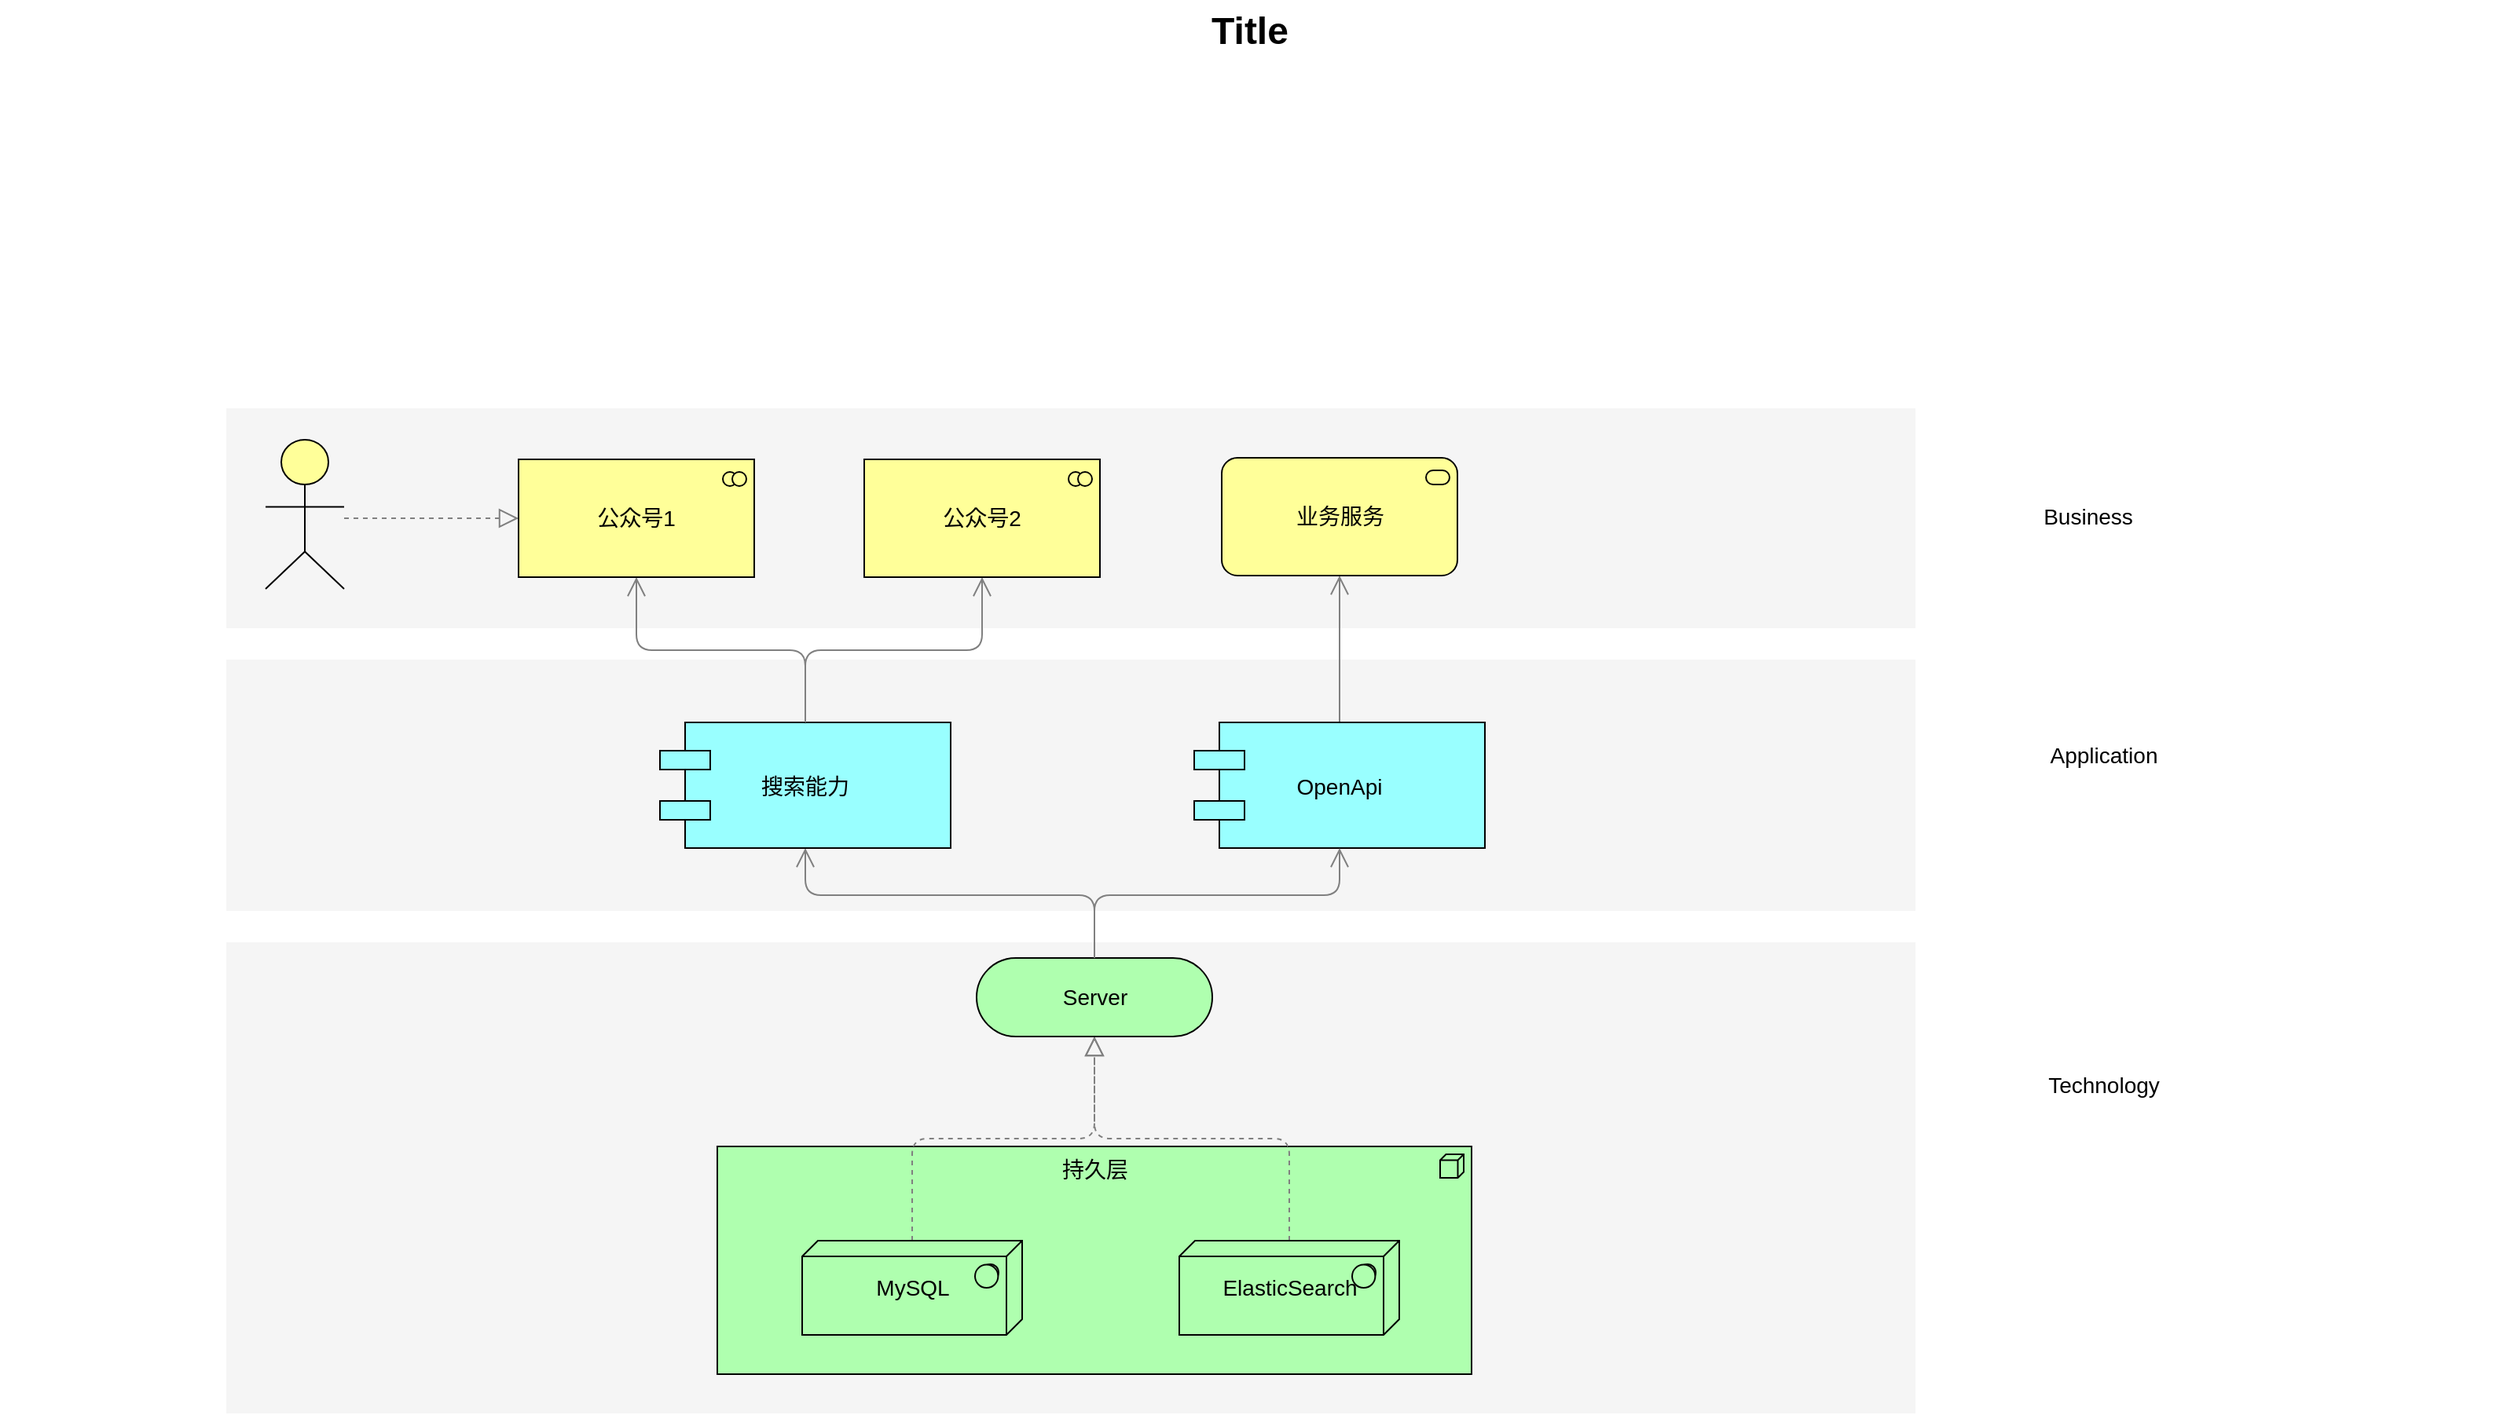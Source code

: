 <mxfile version="14.6.6" type="github">
  <diagram id="6I0OCvxSQrVGMHxT2VVA" name="Page-1">
    <mxGraphModel dx="1426" dy="728" grid="1" gridSize="10" guides="1" tooltips="1" connect="1" arrows="1" fold="1" page="1" pageScale="1" pageWidth="850" pageHeight="1100" math="0" shadow="0">
      <root>
        <mxCell id="0" />
        <mxCell id="1" parent="0" />
        <mxCell id="dKdSaXE48SgPbhcamS2K-30" value="" style="whiteSpace=wrap;html=1;strokeColor=none;strokeWidth=1;fillColor=#f5f5f5;fontSize=14;" parent="1" vertex="1">
          <mxGeometry x="194" y="670" width="1075" height="300" as="geometry" />
        </mxCell>
        <mxCell id="dKdSaXE48SgPbhcamS2K-31" value="" style="whiteSpace=wrap;html=1;strokeColor=none;strokeWidth=1;fillColor=#f5f5f5;fontSize=14;" parent="1" vertex="1">
          <mxGeometry x="194" y="490" width="1075" height="160" as="geometry" />
        </mxCell>
        <mxCell id="dKdSaXE48SgPbhcamS2K-32" value="" style="whiteSpace=wrap;html=1;strokeColor=none;strokeWidth=1;fillColor=#f5f5f5;fontSize=14;" parent="1" vertex="1">
          <mxGeometry x="194" y="330" width="1075" height="140" as="geometry" />
        </mxCell>
        <mxCell id="dKdSaXE48SgPbhcamS2K-33" value="持久层" style="html=1;whiteSpace=wrap;fillColor=#AFFFAF;shape=mxgraph.archimate3.application;appType=node;archiType=square;fontSize=14;verticalAlign=top;" parent="1" vertex="1">
          <mxGeometry x="506.5" y="800" width="480" height="145" as="geometry" />
        </mxCell>
        <mxCell id="dKdSaXE48SgPbhcamS2K-34" style="edgeStyle=elbowEdgeStyle;rounded=1;elbow=vertical;html=1;startSize=10;endArrow=block;endFill=0;endSize=10;jettySize=auto;orthogonalLoop=1;strokeColor=#808080;fontSize=14;dashed=1;" parent="1" source="dKdSaXE48SgPbhcamS2K-35" target="dKdSaXE48SgPbhcamS2K-45" edge="1">
          <mxGeometry relative="1" as="geometry">
            <mxPoint x="514" y="730" as="targetPoint" />
          </mxGeometry>
        </mxCell>
        <mxCell id="dKdSaXE48SgPbhcamS2K-35" value="&lt;div&gt;MySQL&lt;/div&gt;" style="html=1;whiteSpace=wrap;fillColor=#AFFFAF;shape=mxgraph.archimate3.tech;techType=sysSw;fontSize=14;" parent="1" vertex="1">
          <mxGeometry x="560.5" y="860" width="140" height="60" as="geometry" />
        </mxCell>
        <mxCell id="dKdSaXE48SgPbhcamS2K-36" style="edgeStyle=elbowEdgeStyle;rounded=1;elbow=vertical;html=1;startSize=10;endArrow=block;endFill=0;endSize=10;jettySize=auto;orthogonalLoop=1;strokeColor=#808080;fontSize=14;dashed=1;" parent="1" source="dKdSaXE48SgPbhcamS2K-37" target="dKdSaXE48SgPbhcamS2K-45" edge="1">
          <mxGeometry relative="1" as="geometry" />
        </mxCell>
        <mxCell id="dKdSaXE48SgPbhcamS2K-37" value="&lt;div&gt;ElasticSearch&lt;/div&gt;" style="html=1;whiteSpace=wrap;fillColor=#AFFFAF;shape=mxgraph.archimate3.tech;techType=sysSw;fontSize=14;" parent="1" vertex="1">
          <mxGeometry x="800.5" y="860" width="140" height="60" as="geometry" />
        </mxCell>
        <mxCell id="dKdSaXE48SgPbhcamS2K-44" style="edgeStyle=elbowEdgeStyle;rounded=1;elbow=vertical;html=1;startSize=10;endArrow=open;endFill=0;endSize=10;jettySize=auto;orthogonalLoop=1;strokeColor=#808080;fontSize=14;exitX=0.5;exitY=0;exitPerimeter=0;entryX=0.5;entryY=1;entryDx=0;entryDy=0;exitDx=0;exitDy=0;" parent="1" source="dKdSaXE48SgPbhcamS2K-45" target="dKdSaXE48SgPbhcamS2K-47" edge="1">
          <mxGeometry relative="1" as="geometry">
            <Array as="points">
              <mxPoint x="754" y="640" />
            </Array>
          </mxGeometry>
        </mxCell>
        <mxCell id="dKdSaXE48SgPbhcamS2K-45" value="Server" style="html=1;whiteSpace=wrap;fillColor=#AFFFAF;shape=mxgraph.archimate3.service;fontSize=14;" parent="1" vertex="1">
          <mxGeometry x="671.5" y="680" width="150" height="50" as="geometry" />
        </mxCell>
        <mxCell id="dKdSaXE48SgPbhcamS2K-46" style="edgeStyle=elbowEdgeStyle;rounded=1;elbow=vertical;html=1;startSize=10;endArrow=open;endFill=0;endSize=10;jettySize=auto;orthogonalLoop=1;strokeColor=#808080;fontSize=14;entryX=0.5;entryY=1;entryDx=0;entryDy=0;entryPerimeter=0;" parent="1" source="dKdSaXE48SgPbhcamS2K-47" target="LbCGQQGBKZuf1_KkNUaz-6" edge="1">
          <mxGeometry relative="1" as="geometry">
            <mxPoint x="455" y="435" as="targetPoint" />
          </mxGeometry>
        </mxCell>
        <mxCell id="dKdSaXE48SgPbhcamS2K-47" value="搜索能力" style="shape=component;align=center;fillColor=#99ffff;gradientColor=none;fontSize=14;" parent="1" vertex="1">
          <mxGeometry x="470" y="530" width="185" height="80" as="geometry" />
        </mxCell>
        <mxCell id="dKdSaXE48SgPbhcamS2K-48" style="edgeStyle=elbowEdgeStyle;rounded=1;elbow=vertical;html=1;startSize=10;endArrow=open;endFill=0;endSize=10;jettySize=auto;orthogonalLoop=1;strokeColor=#808080;fontSize=14;entryX=0.5;entryY=1;entryDx=0;entryDy=0;entryPerimeter=0;" parent="1" source="dKdSaXE48SgPbhcamS2K-47" target="LbCGQQGBKZuf1_KkNUaz-11" edge="1">
          <mxGeometry relative="1" as="geometry">
            <mxPoint x="629.5" y="510" as="sourcePoint" />
            <mxPoint x="675" y="437.5" as="targetPoint" />
          </mxGeometry>
        </mxCell>
        <mxCell id="dKdSaXE48SgPbhcamS2K-52" style="edgeStyle=elbowEdgeStyle;rounded=1;elbow=vertical;html=1;startSize=10;endArrow=open;endFill=0;endSize=10;jettySize=auto;orthogonalLoop=1;strokeColor=#808080;fontSize=14;entryX=0.5;entryY=1;entryDx=0;entryDy=0;entryPerimeter=0;" parent="1" source="LbCGQQGBKZuf1_KkNUaz-1" target="LbCGQQGBKZuf1_KkNUaz-8" edge="1">
          <mxGeometry relative="1" as="geometry">
            <mxPoint x="1061.5" y="510" as="sourcePoint" />
            <mxPoint x="902.5" y="437.5" as="targetPoint" />
          </mxGeometry>
        </mxCell>
        <mxCell id="dKdSaXE48SgPbhcamS2K-58" value="Technology" style="text;html=1;strokeColor=none;fillColor=none;align=center;verticalAlign=middle;whiteSpace=wrap;fontSize=14;" parent="1" vertex="1">
          <mxGeometry x="1269" y="751" width="240" height="20" as="geometry" />
        </mxCell>
        <mxCell id="dKdSaXE48SgPbhcamS2K-59" value="Application" style="text;html=1;strokeColor=none;fillColor=none;align=center;verticalAlign=middle;whiteSpace=wrap;fontSize=14;" parent="1" vertex="1">
          <mxGeometry x="1269" y="541" width="240" height="20" as="geometry" />
        </mxCell>
        <mxCell id="dKdSaXE48SgPbhcamS2K-60" value="Business" style="text;html=1;strokeColor=none;fillColor=none;align=center;verticalAlign=middle;whiteSpace=wrap;fontSize=14;" parent="1" vertex="1">
          <mxGeometry x="1259" y="389" width="240" height="20" as="geometry" />
        </mxCell>
        <mxCell id="dKdSaXE48SgPbhcamS2K-61" style="edgeStyle=elbowEdgeStyle;rounded=1;elbow=vertical;html=1;dashed=1;startSize=10;endArrow=block;endFill=0;endSize=10;jettySize=auto;orthogonalLoop=1;strokeColor=#808080;fontSize=14;" parent="1" source="dKdSaXE48SgPbhcamS2K-62" target="LbCGQQGBKZuf1_KkNUaz-6" edge="1">
          <mxGeometry relative="1" as="geometry">
            <mxPoint x="380" y="398" as="targetPoint" />
          </mxGeometry>
        </mxCell>
        <object label="" id="dKdSaXE48SgPbhcamS2K-62">
          <mxCell style="html=1;whiteSpace=wrap;fillColor=#ffff99;shape=mxgraph.archimate3.actor;fontSize=14;" parent="1" vertex="1">
            <mxGeometry x="219" y="350" width="50" height="95" as="geometry" />
          </mxCell>
        </object>
        <mxCell id="dKdSaXE48SgPbhcamS2K-63" value="Title" style="text;strokeColor=none;fillColor=none;html=1;fontSize=24;fontStyle=1;verticalAlign=middle;align=center;" parent="1" vertex="1">
          <mxGeometry x="50" y="70" width="1590" height="40" as="geometry" />
        </mxCell>
        <mxCell id="LbCGQQGBKZuf1_KkNUaz-1" value="OpenApi" style="shape=component;align=center;fillColor=#99ffff;gradientColor=none;fontSize=14;" vertex="1" parent="1">
          <mxGeometry x="810" y="530" width="185" height="80" as="geometry" />
        </mxCell>
        <mxCell id="LbCGQQGBKZuf1_KkNUaz-2" style="edgeStyle=elbowEdgeStyle;rounded=1;elbow=vertical;html=1;startSize=10;endArrow=open;endFill=0;endSize=10;jettySize=auto;orthogonalLoop=1;strokeColor=#808080;fontSize=14;exitX=0.5;exitY=0;exitPerimeter=0;exitDx=0;exitDy=0;entryX=0.5;entryY=1;entryDx=0;entryDy=0;" edge="1" parent="1" source="dKdSaXE48SgPbhcamS2K-45" target="LbCGQQGBKZuf1_KkNUaz-1">
          <mxGeometry relative="1" as="geometry">
            <Array as="points">
              <mxPoint x="820" y="640" />
            </Array>
            <mxPoint x="756.5" y="690" as="sourcePoint" />
            <mxPoint x="572.5" y="610" as="targetPoint" />
          </mxGeometry>
        </mxCell>
        <mxCell id="LbCGQQGBKZuf1_KkNUaz-6" value="&lt;span style=&quot;font-size: 14px&quot;&gt;公众号1&lt;/span&gt;" style="html=1;outlineConnect=0;whiteSpace=wrap;fillColor=#ffff99;shape=mxgraph.archimate3.application;appType=collab;archiType=square;" vertex="1" parent="1">
          <mxGeometry x="380" y="362.5" width="150" height="75" as="geometry" />
        </mxCell>
        <mxCell id="LbCGQQGBKZuf1_KkNUaz-8" value="&lt;span style=&quot;font-size: 14px&quot;&gt;业务服务&lt;/span&gt;" style="html=1;outlineConnect=0;whiteSpace=wrap;fillColor=#ffff99;shape=mxgraph.archimate3.application;appType=serv;archiType=rounded;" vertex="1" parent="1">
          <mxGeometry x="827.5" y="361.5" width="150" height="75" as="geometry" />
        </mxCell>
        <mxCell id="LbCGQQGBKZuf1_KkNUaz-10" style="edgeStyle=orthogonalEdgeStyle;rounded=0;orthogonalLoop=1;jettySize=auto;html=1;exitX=0.5;exitY=1;exitDx=0;exitDy=0;exitPerimeter=0;" edge="1" parent="1">
          <mxGeometry relative="1" as="geometry">
            <mxPoint x="675" y="437.5" as="sourcePoint" />
            <mxPoint x="675" y="437.5" as="targetPoint" />
          </mxGeometry>
        </mxCell>
        <mxCell id="LbCGQQGBKZuf1_KkNUaz-11" value="&lt;span style=&quot;font-size: 14px&quot;&gt;公众号2&lt;/span&gt;" style="html=1;outlineConnect=0;whiteSpace=wrap;fillColor=#ffff99;shape=mxgraph.archimate3.application;appType=collab;archiType=square;" vertex="1" parent="1">
          <mxGeometry x="600" y="362.5" width="150" height="75" as="geometry" />
        </mxCell>
      </root>
    </mxGraphModel>
  </diagram>
</mxfile>

